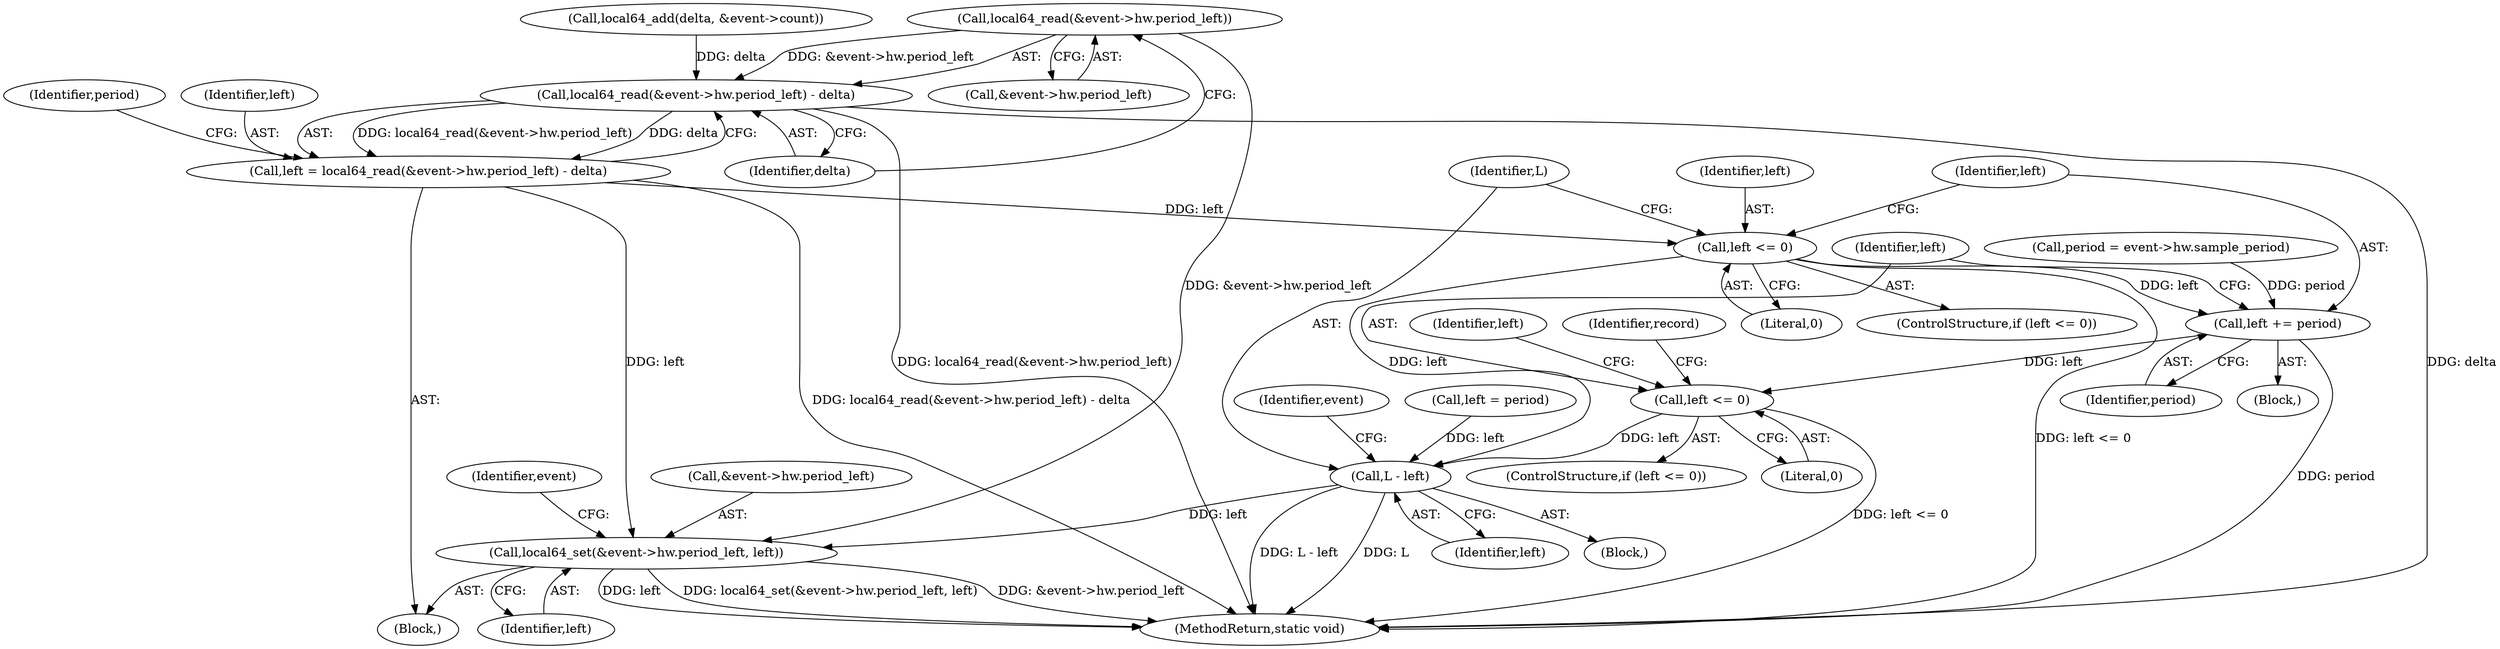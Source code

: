 digraph "0_linux_a8b0ca17b80e92faab46ee7179ba9e99ccb61233_16@pointer" {
"1000167" [label="(Call,local64_read(&event->hw.period_left))"];
"1000166" [label="(Call,local64_read(&event->hw.period_left) - delta)"];
"1000164" [label="(Call,left = local64_read(&event->hw.period_left) - delta)"];
"1000179" [label="(Call,left <= 0)"];
"1000183" [label="(Call,left += period)"];
"1000187" [label="(Call,left <= 0)"];
"1000207" [label="(Call,L - left)"];
"1000225" [label="(Call,local64_set(&event->hw.period_left, left))"];
"1000225" [label="(Call,local64_set(&event->hw.period_left, left))"];
"1000164" [label="(Call,left = local64_read(&event->hw.period_left) - delta)"];
"1000165" [label="(Identifier,left)"];
"1000191" [label="(Identifier,left)"];
"1000155" [label="(Call,local64_add(delta, &event->count))"];
"1000183" [label="(Call,left += period)"];
"1000180" [label="(Identifier,left)"];
"1000234" [label="(Identifier,event)"];
"1000182" [label="(Block,)"];
"1000213" [label="(Identifier,event)"];
"1000194" [label="(Identifier,record)"];
"1000176" [label="(Identifier,period)"];
"1000177" [label="(Block,)"];
"1000179" [label="(Call,left <= 0)"];
"1000189" [label="(Literal,0)"];
"1000209" [label="(Identifier,left)"];
"1000207" [label="(Call,L - left)"];
"1000181" [label="(Literal,0)"];
"1000190" [label="(Call,left = period)"];
"1000167" [label="(Call,local64_read(&event->hw.period_left))"];
"1000188" [label="(Identifier,left)"];
"1000110" [label="(Call,period = event->hw.sample_period)"];
"1000187" [label="(Call,left <= 0)"];
"1000184" [label="(Identifier,left)"];
"1000226" [label="(Call,&event->hw.period_left)"];
"1000178" [label="(ControlStructure,if (left <= 0))"];
"1000185" [label="(Identifier,period)"];
"1000108" [label="(Block,)"];
"1000276" [label="(MethodReturn,static void)"];
"1000208" [label="(Identifier,L)"];
"1000186" [label="(ControlStructure,if (left <= 0))"];
"1000168" [label="(Call,&event->hw.period_left)"];
"1000166" [label="(Call,local64_read(&event->hw.period_left) - delta)"];
"1000174" [label="(Identifier,delta)"];
"1000232" [label="(Identifier,left)"];
"1000167" -> "1000166"  [label="AST: "];
"1000167" -> "1000168"  [label="CFG: "];
"1000168" -> "1000167"  [label="AST: "];
"1000174" -> "1000167"  [label="CFG: "];
"1000167" -> "1000166"  [label="DDG: &event->hw.period_left"];
"1000167" -> "1000225"  [label="DDG: &event->hw.period_left"];
"1000166" -> "1000164"  [label="AST: "];
"1000166" -> "1000174"  [label="CFG: "];
"1000174" -> "1000166"  [label="AST: "];
"1000164" -> "1000166"  [label="CFG: "];
"1000166" -> "1000276"  [label="DDG: local64_read(&event->hw.period_left)"];
"1000166" -> "1000276"  [label="DDG: delta"];
"1000166" -> "1000164"  [label="DDG: local64_read(&event->hw.period_left)"];
"1000166" -> "1000164"  [label="DDG: delta"];
"1000155" -> "1000166"  [label="DDG: delta"];
"1000164" -> "1000108"  [label="AST: "];
"1000165" -> "1000164"  [label="AST: "];
"1000176" -> "1000164"  [label="CFG: "];
"1000164" -> "1000276"  [label="DDG: local64_read(&event->hw.period_left) - delta"];
"1000164" -> "1000179"  [label="DDG: left"];
"1000164" -> "1000225"  [label="DDG: left"];
"1000179" -> "1000178"  [label="AST: "];
"1000179" -> "1000181"  [label="CFG: "];
"1000180" -> "1000179"  [label="AST: "];
"1000181" -> "1000179"  [label="AST: "];
"1000184" -> "1000179"  [label="CFG: "];
"1000208" -> "1000179"  [label="CFG: "];
"1000179" -> "1000276"  [label="DDG: left <= 0"];
"1000179" -> "1000183"  [label="DDG: left"];
"1000179" -> "1000207"  [label="DDG: left"];
"1000183" -> "1000182"  [label="AST: "];
"1000183" -> "1000185"  [label="CFG: "];
"1000184" -> "1000183"  [label="AST: "];
"1000185" -> "1000183"  [label="AST: "];
"1000188" -> "1000183"  [label="CFG: "];
"1000183" -> "1000276"  [label="DDG: period"];
"1000110" -> "1000183"  [label="DDG: period"];
"1000183" -> "1000187"  [label="DDG: left"];
"1000187" -> "1000186"  [label="AST: "];
"1000187" -> "1000189"  [label="CFG: "];
"1000188" -> "1000187"  [label="AST: "];
"1000189" -> "1000187"  [label="AST: "];
"1000191" -> "1000187"  [label="CFG: "];
"1000194" -> "1000187"  [label="CFG: "];
"1000187" -> "1000276"  [label="DDG: left <= 0"];
"1000187" -> "1000207"  [label="DDG: left"];
"1000207" -> "1000177"  [label="AST: "];
"1000207" -> "1000209"  [label="CFG: "];
"1000208" -> "1000207"  [label="AST: "];
"1000209" -> "1000207"  [label="AST: "];
"1000213" -> "1000207"  [label="CFG: "];
"1000207" -> "1000276"  [label="DDG: L"];
"1000207" -> "1000276"  [label="DDG: L - left"];
"1000190" -> "1000207"  [label="DDG: left"];
"1000207" -> "1000225"  [label="DDG: left"];
"1000225" -> "1000108"  [label="AST: "];
"1000225" -> "1000232"  [label="CFG: "];
"1000226" -> "1000225"  [label="AST: "];
"1000232" -> "1000225"  [label="AST: "];
"1000234" -> "1000225"  [label="CFG: "];
"1000225" -> "1000276"  [label="DDG: local64_set(&event->hw.period_left, left)"];
"1000225" -> "1000276"  [label="DDG: &event->hw.period_left"];
"1000225" -> "1000276"  [label="DDG: left"];
}
